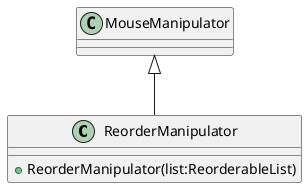 @startuml
class ReorderManipulator {
    + ReorderManipulator(list:ReorderableList)
}
MouseManipulator <|-- ReorderManipulator
@enduml
